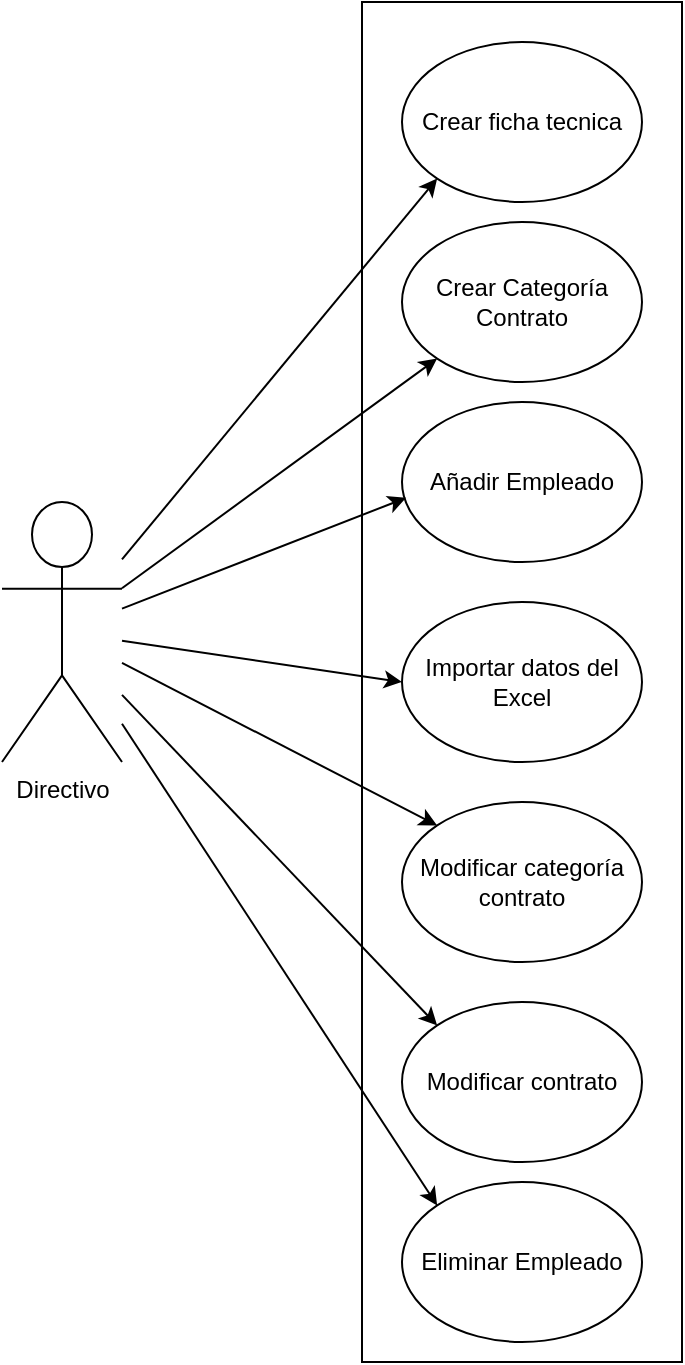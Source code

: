 <mxfile version="25.0.3">
  <diagram name="Página-1" id="IAfyg3uc7307IredaFE7">
    <mxGraphModel dx="1552" dy="829" grid="1" gridSize="10" guides="1" tooltips="1" connect="1" arrows="1" fold="1" page="1" pageScale="1" pageWidth="1169" pageHeight="1654" math="0" shadow="0">
      <root>
        <mxCell id="0" />
        <mxCell id="1" parent="0" />
        <mxCell id="PQAVW-xctkQhwzTmka2D-2" value="" style="rounded=0;whiteSpace=wrap;html=1;fillColor=none;" vertex="1" parent="1">
          <mxGeometry x="280" y="40" width="160" height="680" as="geometry" />
        </mxCell>
        <mxCell id="PQAVW-xctkQhwzTmka2D-3" value="Directivo" style="shape=umlActor;verticalLabelPosition=bottom;verticalAlign=top;html=1;outlineConnect=0;" vertex="1" parent="1">
          <mxGeometry x="100" y="290" width="60" height="130" as="geometry" />
        </mxCell>
        <mxCell id="PQAVW-xctkQhwzTmka2D-4" value="Añadir Empleado" style="ellipse;whiteSpace=wrap;html=1;strokeColor=#000000;fillColor=none;fontColor=#000000;" vertex="1" parent="1">
          <mxGeometry x="300" y="240" width="120" height="80" as="geometry" />
        </mxCell>
        <mxCell id="PQAVW-xctkQhwzTmka2D-5" value="Importar datos del Excel" style="ellipse;whiteSpace=wrap;html=1;strokeColor=#000000;fillColor=none;fontColor=#000000;" vertex="1" parent="1">
          <mxGeometry x="300" y="340" width="120" height="80" as="geometry" />
        </mxCell>
        <mxCell id="PQAVW-xctkQhwzTmka2D-6" value="Crear ficha tecnica" style="ellipse;whiteSpace=wrap;html=1;strokeColor=#000000;fillColor=none;fontColor=#000000;" vertex="1" parent="1">
          <mxGeometry x="300" y="60" width="120" height="80" as="geometry" />
        </mxCell>
        <mxCell id="PQAVW-xctkQhwzTmka2D-7" value="Eliminar Empleado" style="ellipse;whiteSpace=wrap;html=1;strokeColor=#000000;fillColor=none;fontColor=#000000;" vertex="1" parent="1">
          <mxGeometry x="300" y="630" width="120" height="80" as="geometry" />
        </mxCell>
        <mxCell id="PQAVW-xctkQhwzTmka2D-8" value="Crear Categoría Contrato" style="ellipse;whiteSpace=wrap;html=1;strokeColor=#000000;fillColor=none;fontColor=#000000;" vertex="1" parent="1">
          <mxGeometry x="300" y="150" width="120" height="80" as="geometry" />
        </mxCell>
        <mxCell id="PQAVW-xctkQhwzTmka2D-9" value="Modificar categoría contrato" style="ellipse;whiteSpace=wrap;html=1;strokeColor=#000000;fillColor=none;fontColor=#000000;" vertex="1" parent="1">
          <mxGeometry x="300" y="440" width="120" height="80" as="geometry" />
        </mxCell>
        <mxCell id="PQAVW-xctkQhwzTmka2D-10" value="Modificar contrato" style="ellipse;whiteSpace=wrap;html=1;strokeColor=#000000;fillColor=none;fontColor=#000000;" vertex="1" parent="1">
          <mxGeometry x="300" y="540" width="120" height="80" as="geometry" />
        </mxCell>
        <mxCell id="PQAVW-xctkQhwzTmka2D-13" value="" style="endArrow=classic;html=1;rounded=0;entryX=0;entryY=1;entryDx=0;entryDy=0;" edge="1" parent="1" source="PQAVW-xctkQhwzTmka2D-3" target="PQAVW-xctkQhwzTmka2D-6">
          <mxGeometry width="50" height="50" relative="1" as="geometry">
            <mxPoint x="160" y="280" as="sourcePoint" />
            <mxPoint x="180" y="200" as="targetPoint" />
          </mxGeometry>
        </mxCell>
        <mxCell id="PQAVW-xctkQhwzTmka2D-14" value="" style="endArrow=classic;html=1;rounded=0;entryX=0;entryY=1;entryDx=0;entryDy=0;" edge="1" parent="1" source="PQAVW-xctkQhwzTmka2D-3" target="PQAVW-xctkQhwzTmka2D-8">
          <mxGeometry width="50" height="50" relative="1" as="geometry">
            <mxPoint x="170" y="290" as="sourcePoint" />
            <mxPoint x="328" y="138" as="targetPoint" />
          </mxGeometry>
        </mxCell>
        <mxCell id="PQAVW-xctkQhwzTmka2D-15" value="" style="endArrow=classic;html=1;rounded=0;entryX=0.017;entryY=0.599;entryDx=0;entryDy=0;entryPerimeter=0;" edge="1" parent="1" source="PQAVW-xctkQhwzTmka2D-3" target="PQAVW-xctkQhwzTmka2D-4">
          <mxGeometry width="50" height="50" relative="1" as="geometry">
            <mxPoint x="180" y="300" as="sourcePoint" />
            <mxPoint x="328" y="228" as="targetPoint" />
          </mxGeometry>
        </mxCell>
        <mxCell id="PQAVW-xctkQhwzTmka2D-16" value="" style="endArrow=classic;html=1;rounded=0;entryX=0;entryY=0.5;entryDx=0;entryDy=0;" edge="1" parent="1" source="PQAVW-xctkQhwzTmka2D-3" target="PQAVW-xctkQhwzTmka2D-5">
          <mxGeometry width="50" height="50" relative="1" as="geometry">
            <mxPoint x="190" y="310" as="sourcePoint" />
            <mxPoint x="312" y="298" as="targetPoint" />
          </mxGeometry>
        </mxCell>
        <mxCell id="PQAVW-xctkQhwzTmka2D-17" value="" style="endArrow=classic;html=1;rounded=0;entryX=0;entryY=0;entryDx=0;entryDy=0;" edge="1" parent="1" source="PQAVW-xctkQhwzTmka2D-3" target="PQAVW-xctkQhwzTmka2D-9">
          <mxGeometry width="50" height="50" relative="1" as="geometry">
            <mxPoint x="170" y="345" as="sourcePoint" />
            <mxPoint x="280" y="415" as="targetPoint" />
          </mxGeometry>
        </mxCell>
        <mxCell id="PQAVW-xctkQhwzTmka2D-18" value="" style="endArrow=classic;html=1;rounded=0;entryX=0;entryY=0;entryDx=0;entryDy=0;" edge="1" parent="1" source="PQAVW-xctkQhwzTmka2D-3" target="PQAVW-xctkQhwzTmka2D-10">
          <mxGeometry width="50" height="50" relative="1" as="geometry">
            <mxPoint x="180" y="355" as="sourcePoint" />
            <mxPoint x="328" y="462" as="targetPoint" />
          </mxGeometry>
        </mxCell>
        <mxCell id="PQAVW-xctkQhwzTmka2D-19" value="" style="endArrow=classic;html=1;rounded=0;entryX=0;entryY=0;entryDx=0;entryDy=0;" edge="1" parent="1" source="PQAVW-xctkQhwzTmka2D-3" target="PQAVW-xctkQhwzTmka2D-7">
          <mxGeometry width="50" height="50" relative="1" as="geometry">
            <mxPoint x="122" y="490" as="sourcePoint" />
            <mxPoint x="280" y="656" as="targetPoint" />
          </mxGeometry>
        </mxCell>
      </root>
    </mxGraphModel>
  </diagram>
</mxfile>
